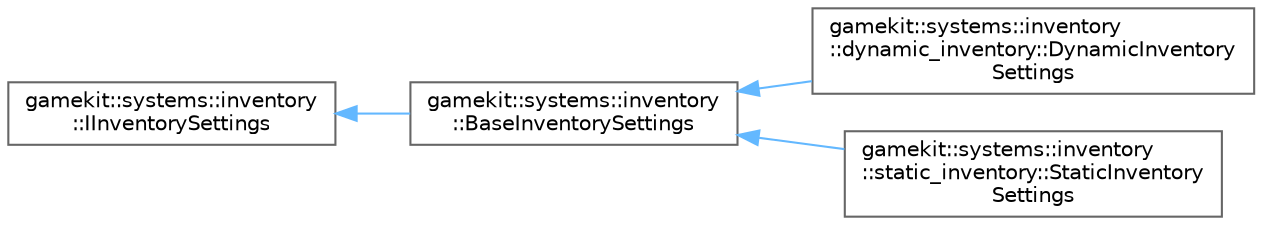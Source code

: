 digraph "Graphical Class Hierarchy"
{
 // LATEX_PDF_SIZE
  bgcolor="transparent";
  edge [fontname=Helvetica,fontsize=10,labelfontname=Helvetica,labelfontsize=10];
  node [fontname=Helvetica,fontsize=10,shape=box,height=0.2,width=0.4];
  rankdir="LR";
  Node0 [id="Node000000",label="gamekit::systems::inventory\l::IInventorySettings",height=0.2,width=0.4,color="grey40", fillcolor="white", style="filled",URL="$d8/d07/classgamekit_1_1systems_1_1inventory_1_1_i_inventory_settings.html",tooltip="Interface for inventory configuration settings."];
  Node0 -> Node1 [id="edge6_Node000000_Node000001",dir="back",color="steelblue1",style="solid",tooltip=" "];
  Node1 [id="Node000001",label="gamekit::systems::inventory\l::BaseInventorySettings",height=0.2,width=0.4,color="grey40", fillcolor="white", style="filled",URL="$d9/dcf/classgamekit_1_1systems_1_1inventory_1_1_base_inventory_settings.html",tooltip="Base configuration settings for an inventory."];
  Node1 -> Node2 [id="edge7_Node000001_Node000002",dir="back",color="steelblue1",style="solid",tooltip=" "];
  Node2 [id="Node000002",label="gamekit::systems::inventory\l::dynamic_inventory::DynamicInventory\lSettings",height=0.2,width=0.4,color="grey40", fillcolor="white", style="filled",URL="$df/dd9/classgamekit_1_1systems_1_1inventory_1_1dynamic__inventory_1_1_dynamic_inventory_settings.html",tooltip="Configuration settings for a dynamic inventory."];
  Node1 -> Node3 [id="edge8_Node000001_Node000003",dir="back",color="steelblue1",style="solid",tooltip=" "];
  Node3 [id="Node000003",label="gamekit::systems::inventory\l::static_inventory::StaticInventory\lSettings",height=0.2,width=0.4,color="grey40", fillcolor="white", style="filled",URL="$d0/de5/classgamekit_1_1systems_1_1inventory_1_1static__inventory_1_1_static_inventory_settings.html",tooltip="Settings for a static (fixed-size) inventory."];
}
